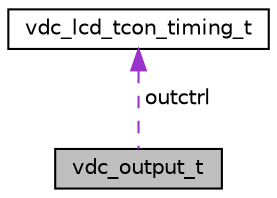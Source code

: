 digraph "vdc_output_t"
{
 // LATEX_PDF_SIZE
  edge [fontname="Helvetica",fontsize="10",labelfontname="Helvetica",labelfontsize="10"];
  node [fontname="Helvetica",fontsize="10",shape=record];
  Node1 [label="vdc_output_t",height=0.2,width=0.4,color="black", fillcolor="grey75", style="filled", fontcolor="black",tooltip=" "];
  Node2 -> Node1 [dir="back",color="darkorchid3",fontsize="10",style="dashed",label=" outctrl" ,fontname="Helvetica"];
  Node2 [label="vdc_lcd_tcon_timing_t",height=0.2,width=0.4,color="black", fillcolor="white", style="filled",URL="$dc/d97/structvdc__lcd__tcon__timing__t.html",tooltip=" "];
}
